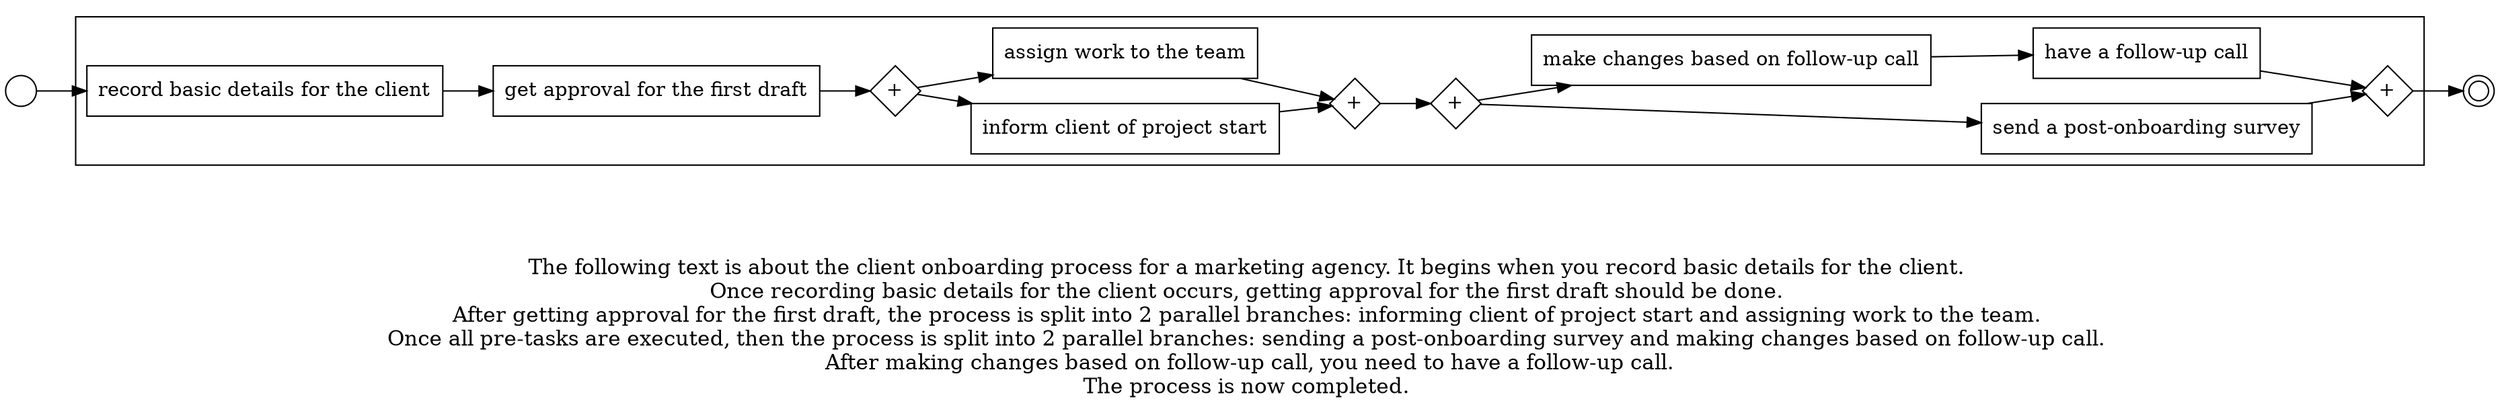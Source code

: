 digraph client_onboarding_process_for_a_marketing_agency_56 {
	graph [rankdir=LR]
	START_NODE [label="" shape=circle width=0.3]
	subgraph CLUSTER_0 {
		"record basic details for the client" [shape=box]
		"get approval for the first draft" [shape=box]
		"record basic details for the client" -> "get approval for the first draft"
		"AND_SPLIT--4. Project start_UQ67" [label="+" fixedsize=true shape=diamond width=0.5]
		"get approval for the first draft" -> "AND_SPLIT--4. Project start_UQ67"
		"inform client of project start" [shape=box]
		"AND_SPLIT--4. Project start_UQ67" -> "inform client of project start"
		"assign work to the team" [shape=box]
		"AND_SPLIT--4. Project start_UQ67" -> "assign work to the team"
		"AND_JOIN--4. Project start_UQ67" [label="+" fixedsize=true shape=diamond width=0.5]
		"inform client of project start" -> "AND_JOIN--4. Project start_UQ67"
		"assign work to the team" -> "AND_JOIN--4. Project start_UQ67"
		"AND_SPLIT--5. Four weeks into the project_M98D" [label="+" fixedsize=true shape=diamond width=0.5]
		"AND_JOIN--4. Project start_UQ67" -> "AND_SPLIT--5. Four weeks into the project_M98D"
		"send a post-onboarding survey" [shape=box]
		"AND_SPLIT--5. Four weeks into the project_M98D" -> "send a post-onboarding survey"
		"make changes based on follow-up call" [shape=box]
		"AND_SPLIT--5. Four weeks into the project_M98D" -> "make changes based on follow-up call"
		"have a follow-up call" [shape=box]
		"make changes based on follow-up call" -> "have a follow-up call"
		"AND_JOIN--5. Four weeks into the project_M98D" [label="+" fixedsize=true shape=diamond width=0.5]
		"send a post-onboarding survey" -> "AND_JOIN--5. Four weeks into the project_M98D"
		"have a follow-up call" -> "AND_JOIN--5. Four weeks into the project_M98D"
	}
	START_NODE -> "record basic details for the client"
	END_NODE [label="" shape=doublecircle width=0.2]
	"AND_JOIN--5. Four weeks into the project_M98D" -> END_NODE
	fontsize=15 label="\n\n
The following text is about the client onboarding process for a marketing agency. It begins when you record basic details for the client. 
Once recording basic details for the client occurs, getting approval for the first draft should be done. 
After getting approval for the first draft, the process is split into 2 parallel branches: informing client of project start and assigning work to the team. 
Once all pre-tasks are executed, then the process is split into 2 parallel branches: sending a post-onboarding survey and making changes based on follow-up call. 
After making changes based on follow-up call, you need to have a follow-up call.
The process is now completed. 
"
}
